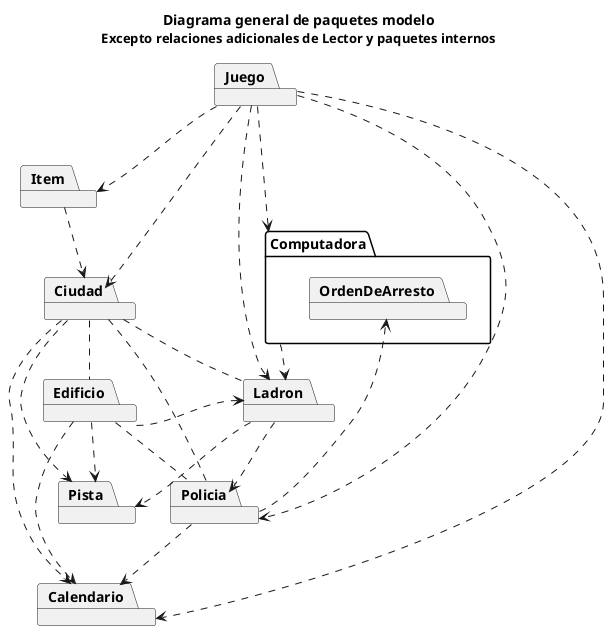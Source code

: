 @startuml
title Diagrama general de paquetes modelo\n<size:13>Excepto relaciones adicionales de Lector y paquetes internos</size>
      
package Computadora {
  package OrdenDeArresto
}

together {
  package Ciudad
  package Edificio
  package Pista
}

package Item
package Calendario
package Juego
package Ladron
package Policia

Ciudad ..> Calendario
Ciudad .. Edificio
Ciudad .. Ladron
Ciudad ..> Pista
Ciudad .. Policia

Computadora ..> Ladron

Edificio ..> Calendario
Edificio ..> Ladron
Edificio ..> Pista
Edificio .. Policia

Item ..> Ciudad

Ladron ..> Pista
Ladron ..> Policia

' En Misión se instancian clases de estos paquetes
Juego ..> Calendario
Juego ..> Ciudad
Juego ..> Computadora
Juego ..> Item
Juego ..> Policia
Juego ..> Ladron

Policia ..> Calendario
Policia ..> OrdenDeArresto


Calendario -[hidden]right- Pista
Pista -[hidden]right- Policia

@enduml